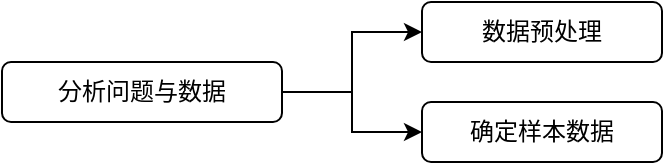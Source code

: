 <mxfile version="13.6.10" type="github">
  <diagram id="pTkaRg3z5hCBJYmHVtNs" name="Page-1">
    <mxGraphModel dx="786" dy="514" grid="1" gridSize="10" guides="1" tooltips="1" connect="1" arrows="1" fold="1" page="1" pageScale="1" pageWidth="827" pageHeight="1169" math="0" shadow="0">
      <root>
        <mxCell id="0" />
        <mxCell id="1" parent="0" />
        <mxCell id="clMP0sBCgT8EzZgTwloC-6" style="edgeStyle=orthogonalEdgeStyle;rounded=0;orthogonalLoop=1;jettySize=auto;html=1;" edge="1" parent="1" source="clMP0sBCgT8EzZgTwloC-1">
          <mxGeometry relative="1" as="geometry">
            <mxPoint x="320" y="65" as="targetPoint" />
            <Array as="points">
              <mxPoint x="285" y="95" />
              <mxPoint x="285" y="65" />
            </Array>
          </mxGeometry>
        </mxCell>
        <mxCell id="clMP0sBCgT8EzZgTwloC-7" style="edgeStyle=orthogonalEdgeStyle;rounded=0;orthogonalLoop=1;jettySize=auto;html=1;exitX=1;exitY=0.5;exitDx=0;exitDy=0;entryX=0;entryY=0.5;entryDx=0;entryDy=0;" edge="1" parent="1" source="clMP0sBCgT8EzZgTwloC-1" target="clMP0sBCgT8EzZgTwloC-5">
          <mxGeometry relative="1" as="geometry" />
        </mxCell>
        <mxCell id="clMP0sBCgT8EzZgTwloC-1" value="分析问题与数据" style="rounded=1;whiteSpace=wrap;html=1;" vertex="1" parent="1">
          <mxGeometry x="110" y="80" width="140" height="30" as="geometry" />
        </mxCell>
        <mxCell id="clMP0sBCgT8EzZgTwloC-4" value="数据预处理" style="rounded=1;whiteSpace=wrap;html=1;" vertex="1" parent="1">
          <mxGeometry x="320" y="50" width="120" height="30" as="geometry" />
        </mxCell>
        <mxCell id="clMP0sBCgT8EzZgTwloC-5" value="确定样本数据" style="rounded=1;whiteSpace=wrap;html=1;" vertex="1" parent="1">
          <mxGeometry x="320" y="100" width="120" height="30" as="geometry" />
        </mxCell>
      </root>
    </mxGraphModel>
  </diagram>
</mxfile>

